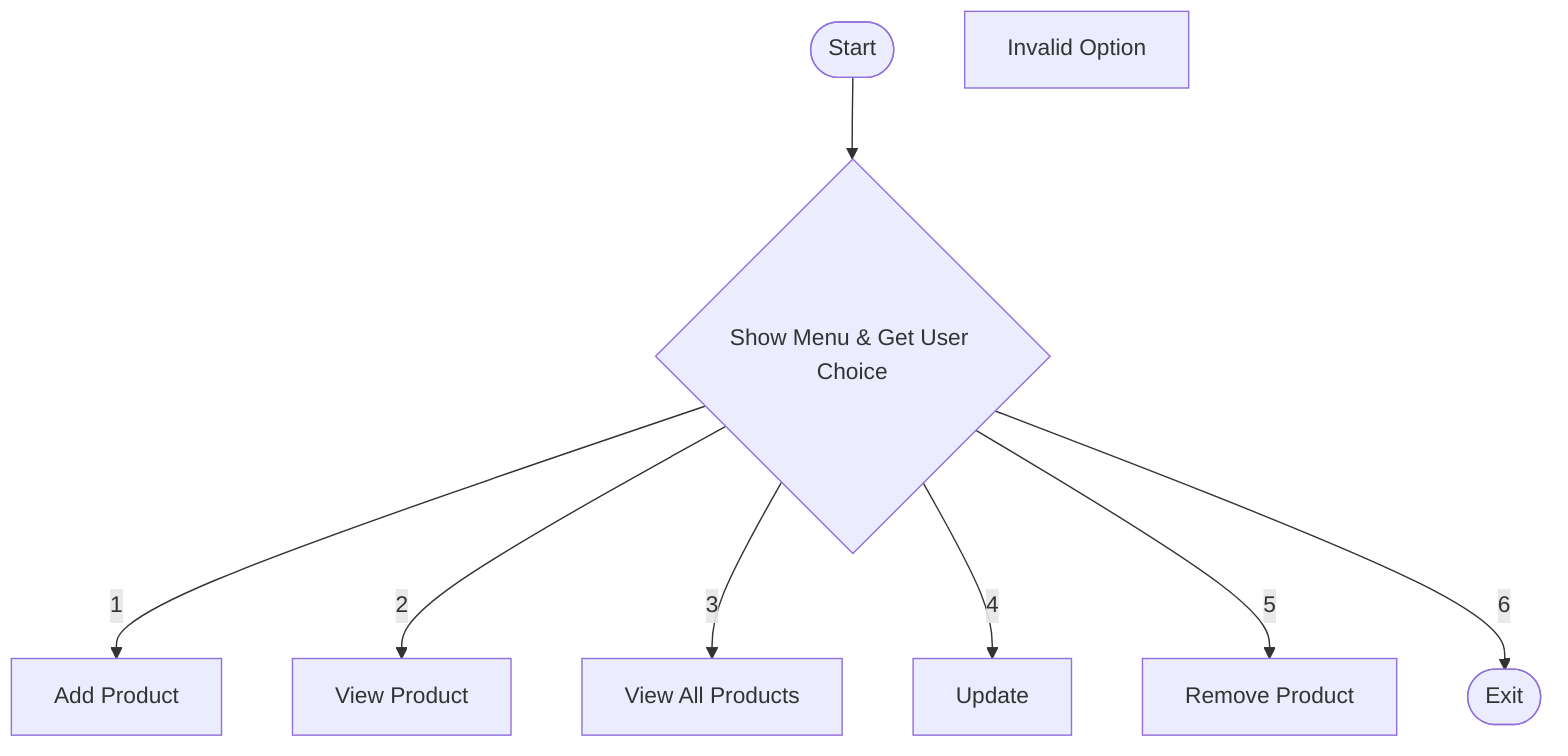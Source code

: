 flowchart TD
    Start([Start])
    Menu{Show Menu & Get User Choice}
    Add[Add Product]
    ViewOne[View Product]
    ViewAll[View All Products]
    Remove["Remove Product"]
    Exit([Exit])
    Invalid[Invalid Option]

    Start --> Menu
    Menu -->|1| Add
    Menu -->|2| ViewOne
    Menu -->|3| ViewAll
    Menu -->|4| Update
    Menu -->|5| Remove
    Menu -->|6| Exit